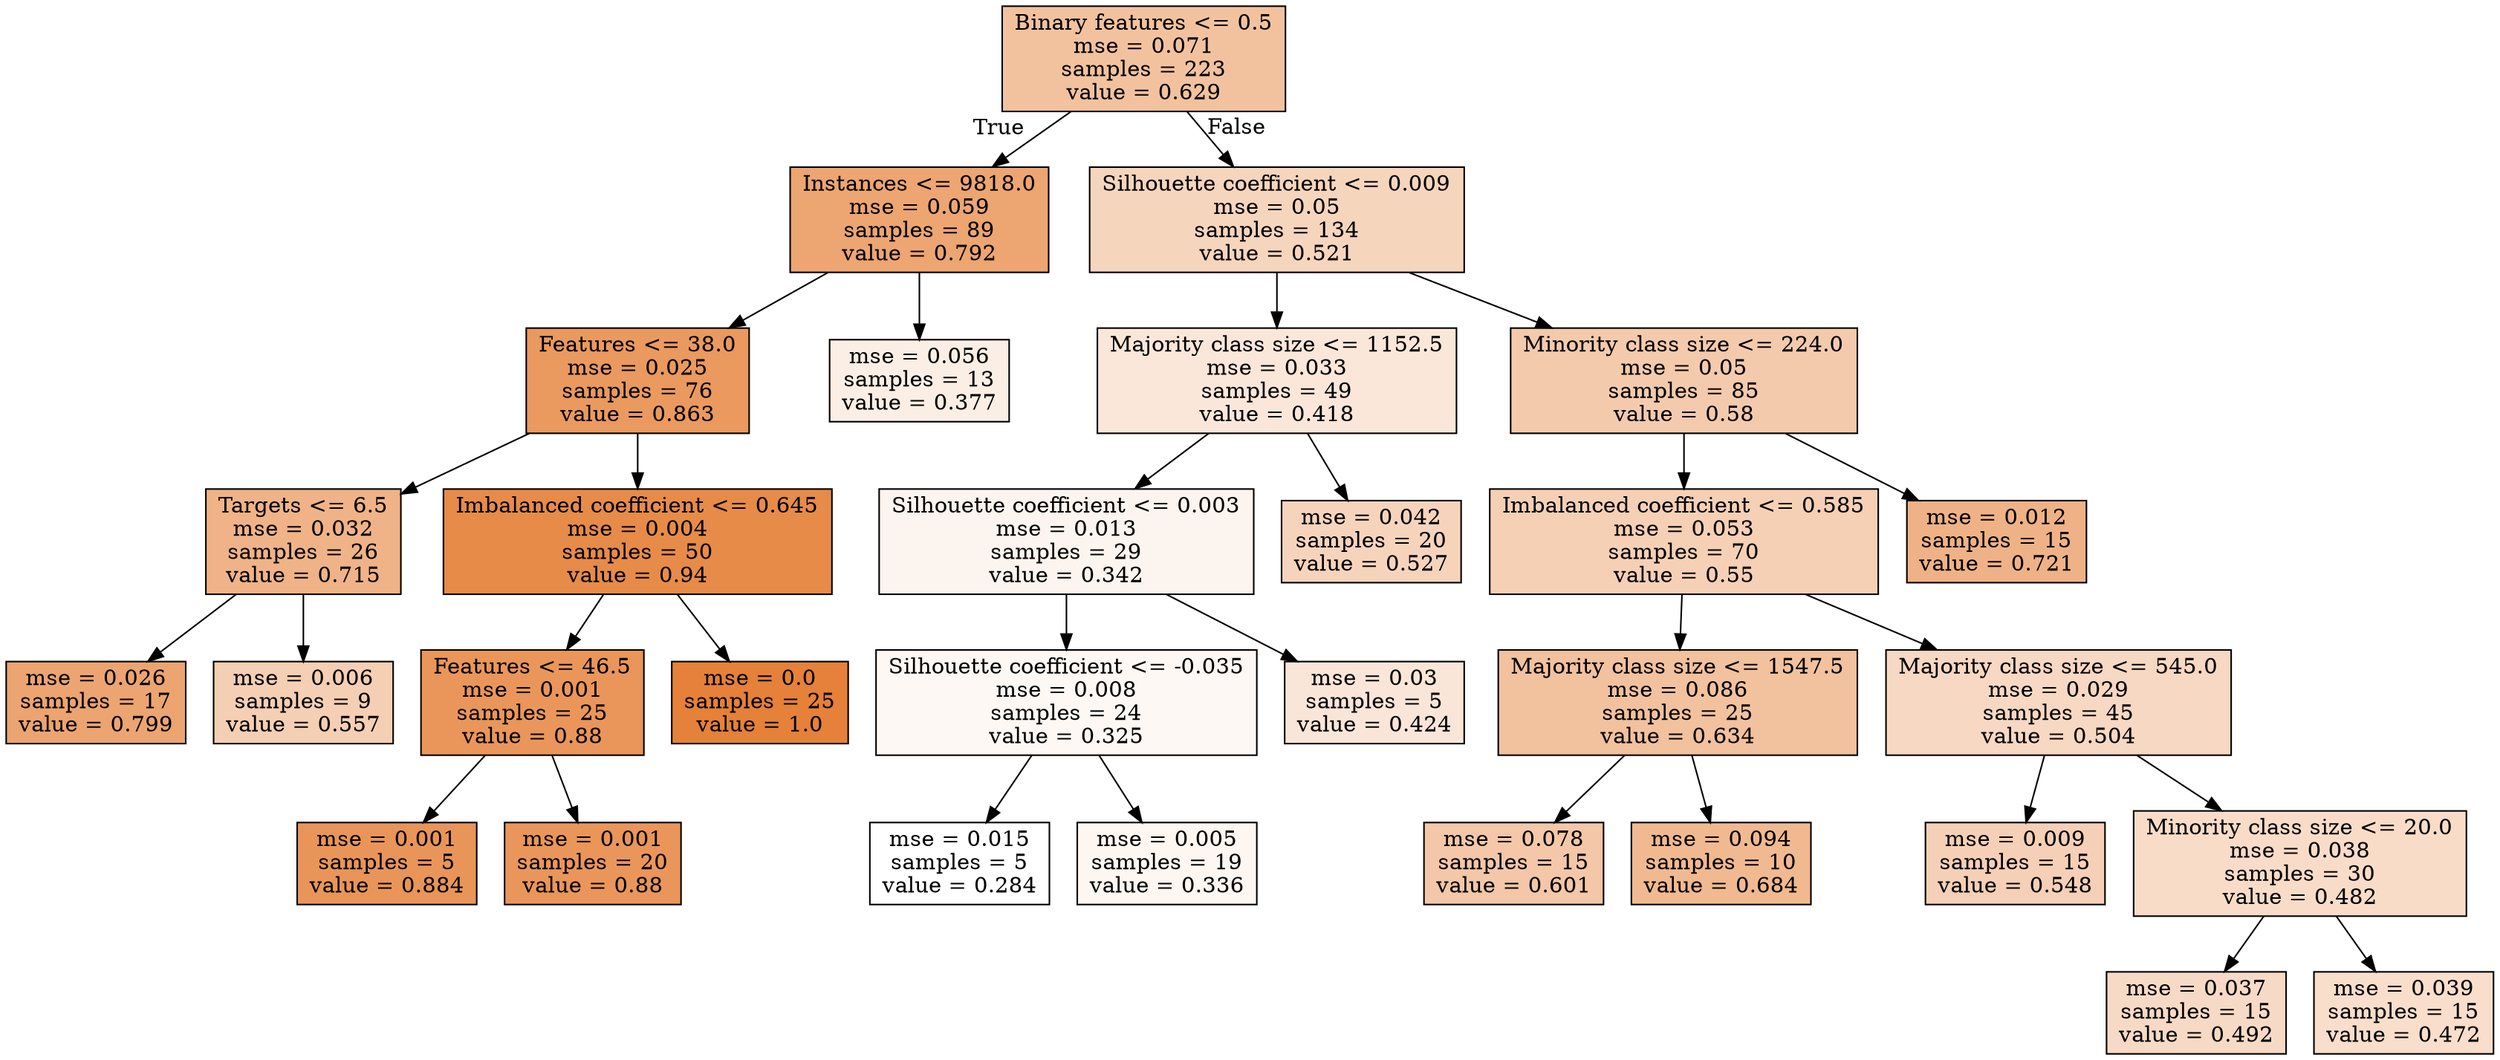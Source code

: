 digraph Tree {
node [shape=box, style="filled", color="black"] ;
0 [label="Binary features <= 0.5\nmse = 0.071\nsamples = 223\nvalue = 0.629", fillcolor="#e581397b"] ;
1 [label="Instances <= 9818.0\nmse = 0.059\nsamples = 89\nvalue = 0.792", fillcolor="#e58139b5"] ;
0 -> 1 [labeldistance=2.5, labelangle=45, headlabel="True"] ;
2 [label="Features <= 38.0\nmse = 0.025\nsamples = 76\nvalue = 0.863", fillcolor="#e58139ce"] ;
1 -> 2 ;
3 [label="Targets <= 6.5\nmse = 0.032\nsamples = 26\nvalue = 0.715", fillcolor="#e581399a"] ;
2 -> 3 ;
4 [label="mse = 0.026\nsamples = 17\nvalue = 0.799", fillcolor="#e58139b7"] ;
3 -> 4 ;
5 [label="mse = 0.006\nsamples = 9\nvalue = 0.557", fillcolor="#e5813961"] ;
3 -> 5 ;
6 [label="Imbalanced coefficient <= 0.645\nmse = 0.004\nsamples = 50\nvalue = 0.94", fillcolor="#e58139ea"] ;
2 -> 6 ;
7 [label="Features <= 46.5\nmse = 0.001\nsamples = 25\nvalue = 0.88", fillcolor="#e58139d4"] ;
6 -> 7 ;
8 [label="mse = 0.001\nsamples = 5\nvalue = 0.884", fillcolor="#e58139d6"] ;
7 -> 8 ;
9 [label="mse = 0.001\nsamples = 20\nvalue = 0.88", fillcolor="#e58139d4"] ;
7 -> 9 ;
10 [label="mse = 0.0\nsamples = 25\nvalue = 1.0", fillcolor="#e58139ff"] ;
6 -> 10 ;
11 [label="mse = 0.056\nsamples = 13\nvalue = 0.377", fillcolor="#e5813921"] ;
1 -> 11 ;
12 [label="Silhouette coefficient <= 0.009\nmse = 0.05\nsamples = 134\nvalue = 0.521", fillcolor="#e5813954"] ;
0 -> 12 [labeldistance=2.5, labelangle=-45, headlabel="False"] ;
13 [label="Majority class size <= 1152.5\nmse = 0.033\nsamples = 49\nvalue = 0.418", fillcolor="#e581392f"] ;
12 -> 13 ;
14 [label="Silhouette coefficient <= 0.003\nmse = 0.013\nsamples = 29\nvalue = 0.342", fillcolor="#e5813915"] ;
13 -> 14 ;
15 [label="Silhouette coefficient <= -0.035\nmse = 0.008\nsamples = 24\nvalue = 0.325", fillcolor="#e581390e"] ;
14 -> 15 ;
16 [label="mse = 0.015\nsamples = 5\nvalue = 0.284", fillcolor="#e5813900"] ;
15 -> 16 ;
17 [label="mse = 0.005\nsamples = 19\nvalue = 0.336", fillcolor="#e5813912"] ;
15 -> 17 ;
18 [label="mse = 0.03\nsamples = 5\nvalue = 0.424", fillcolor="#e5813932"] ;
14 -> 18 ;
19 [label="mse = 0.042\nsamples = 20\nvalue = 0.527", fillcolor="#e5813956"] ;
13 -> 19 ;
20 [label="Minority class size <= 224.0\nmse = 0.05\nsamples = 85\nvalue = 0.58", fillcolor="#e581396a"] ;
12 -> 20 ;
21 [label="Imbalanced coefficient <= 0.585\nmse = 0.053\nsamples = 70\nvalue = 0.55", fillcolor="#e581395f"] ;
20 -> 21 ;
22 [label="Majority class size <= 1547.5\nmse = 0.086\nsamples = 25\nvalue = 0.634", fillcolor="#e581397d"] ;
21 -> 22 ;
23 [label="mse = 0.078\nsamples = 15\nvalue = 0.601", fillcolor="#e5813971"] ;
22 -> 23 ;
24 [label="mse = 0.094\nsamples = 10\nvalue = 0.684", fillcolor="#e581398e"] ;
22 -> 24 ;
25 [label="Majority class size <= 545.0\nmse = 0.029\nsamples = 45\nvalue = 0.504", fillcolor="#e581394e"] ;
21 -> 25 ;
26 [label="mse = 0.009\nsamples = 15\nvalue = 0.548", fillcolor="#e581395e"] ;
25 -> 26 ;
27 [label="Minority class size <= 20.0\nmse = 0.038\nsamples = 30\nvalue = 0.482", fillcolor="#e5813946"] ;
25 -> 27 ;
28 [label="mse = 0.037\nsamples = 15\nvalue = 0.492", fillcolor="#e581394a"] ;
27 -> 28 ;
29 [label="mse = 0.039\nsamples = 15\nvalue = 0.472", fillcolor="#e5813943"] ;
27 -> 29 ;
30 [label="mse = 0.012\nsamples = 15\nvalue = 0.721", fillcolor="#e581399c"] ;
20 -> 30 ;
}